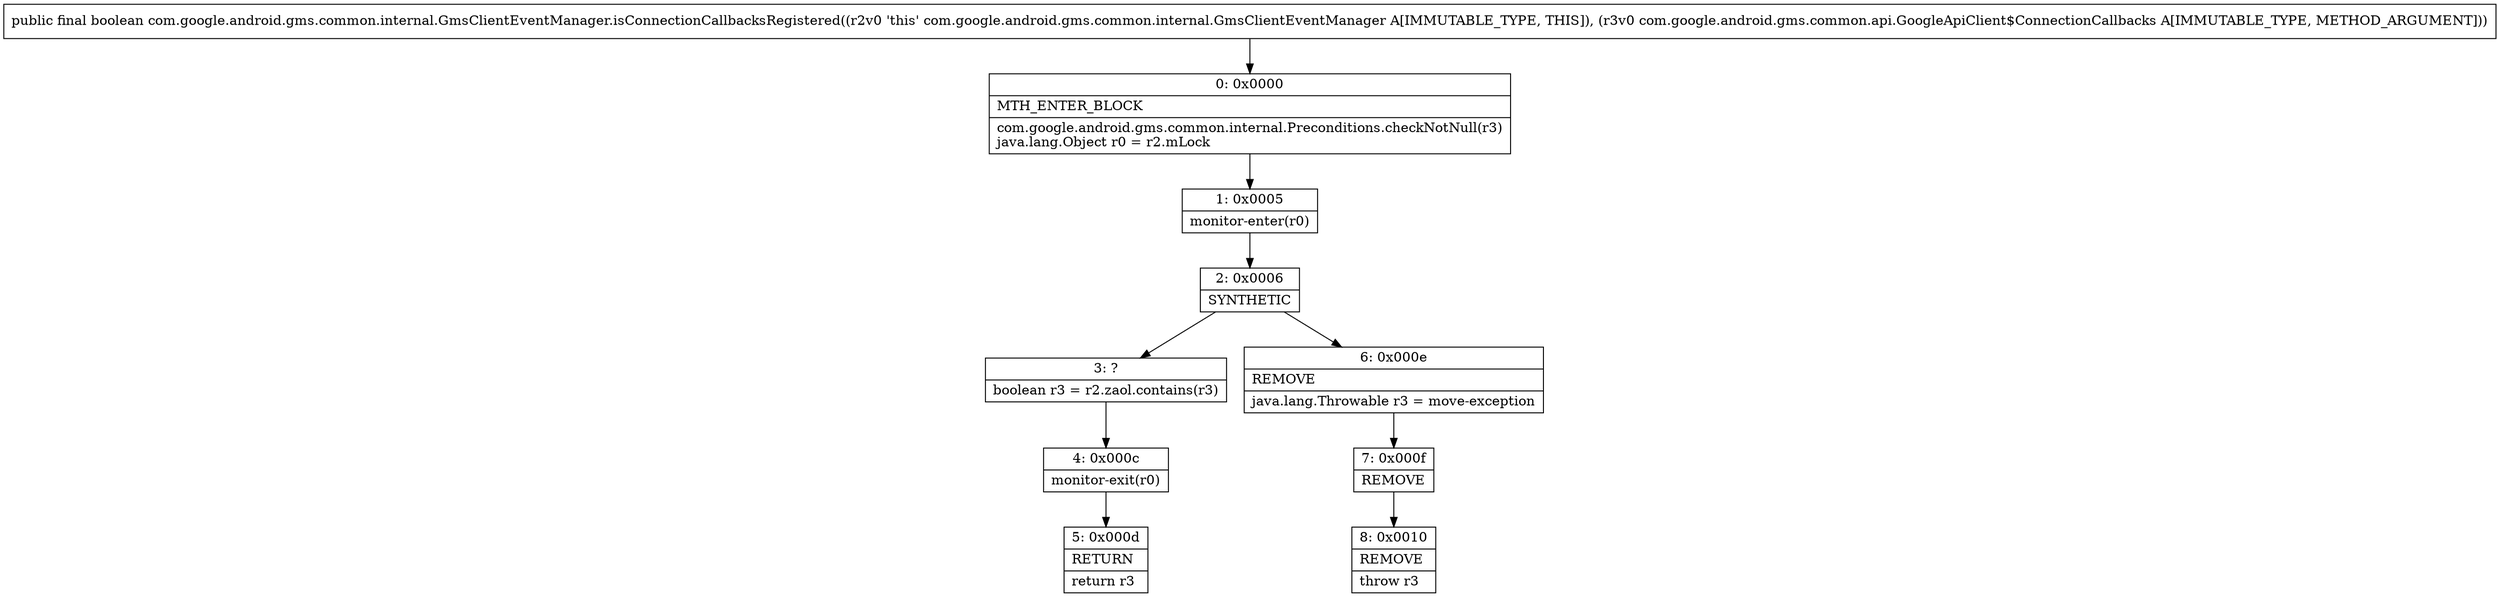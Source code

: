 digraph "CFG forcom.google.android.gms.common.internal.GmsClientEventManager.isConnectionCallbacksRegistered(Lcom\/google\/android\/gms\/common\/api\/GoogleApiClient$ConnectionCallbacks;)Z" {
Node_0 [shape=record,label="{0\:\ 0x0000|MTH_ENTER_BLOCK\l|com.google.android.gms.common.internal.Preconditions.checkNotNull(r3)\ljava.lang.Object r0 = r2.mLock\l}"];
Node_1 [shape=record,label="{1\:\ 0x0005|monitor\-enter(r0)\l}"];
Node_2 [shape=record,label="{2\:\ 0x0006|SYNTHETIC\l}"];
Node_3 [shape=record,label="{3\:\ ?|boolean r3 = r2.zaol.contains(r3)\l}"];
Node_4 [shape=record,label="{4\:\ 0x000c|monitor\-exit(r0)\l}"];
Node_5 [shape=record,label="{5\:\ 0x000d|RETURN\l|return r3\l}"];
Node_6 [shape=record,label="{6\:\ 0x000e|REMOVE\l|java.lang.Throwable r3 = move\-exception\l}"];
Node_7 [shape=record,label="{7\:\ 0x000f|REMOVE\l}"];
Node_8 [shape=record,label="{8\:\ 0x0010|REMOVE\l|throw r3\l}"];
MethodNode[shape=record,label="{public final boolean com.google.android.gms.common.internal.GmsClientEventManager.isConnectionCallbacksRegistered((r2v0 'this' com.google.android.gms.common.internal.GmsClientEventManager A[IMMUTABLE_TYPE, THIS]), (r3v0 com.google.android.gms.common.api.GoogleApiClient$ConnectionCallbacks A[IMMUTABLE_TYPE, METHOD_ARGUMENT])) }"];
MethodNode -> Node_0;
Node_0 -> Node_1;
Node_1 -> Node_2;
Node_2 -> Node_3;
Node_2 -> Node_6;
Node_3 -> Node_4;
Node_4 -> Node_5;
Node_6 -> Node_7;
Node_7 -> Node_8;
}

